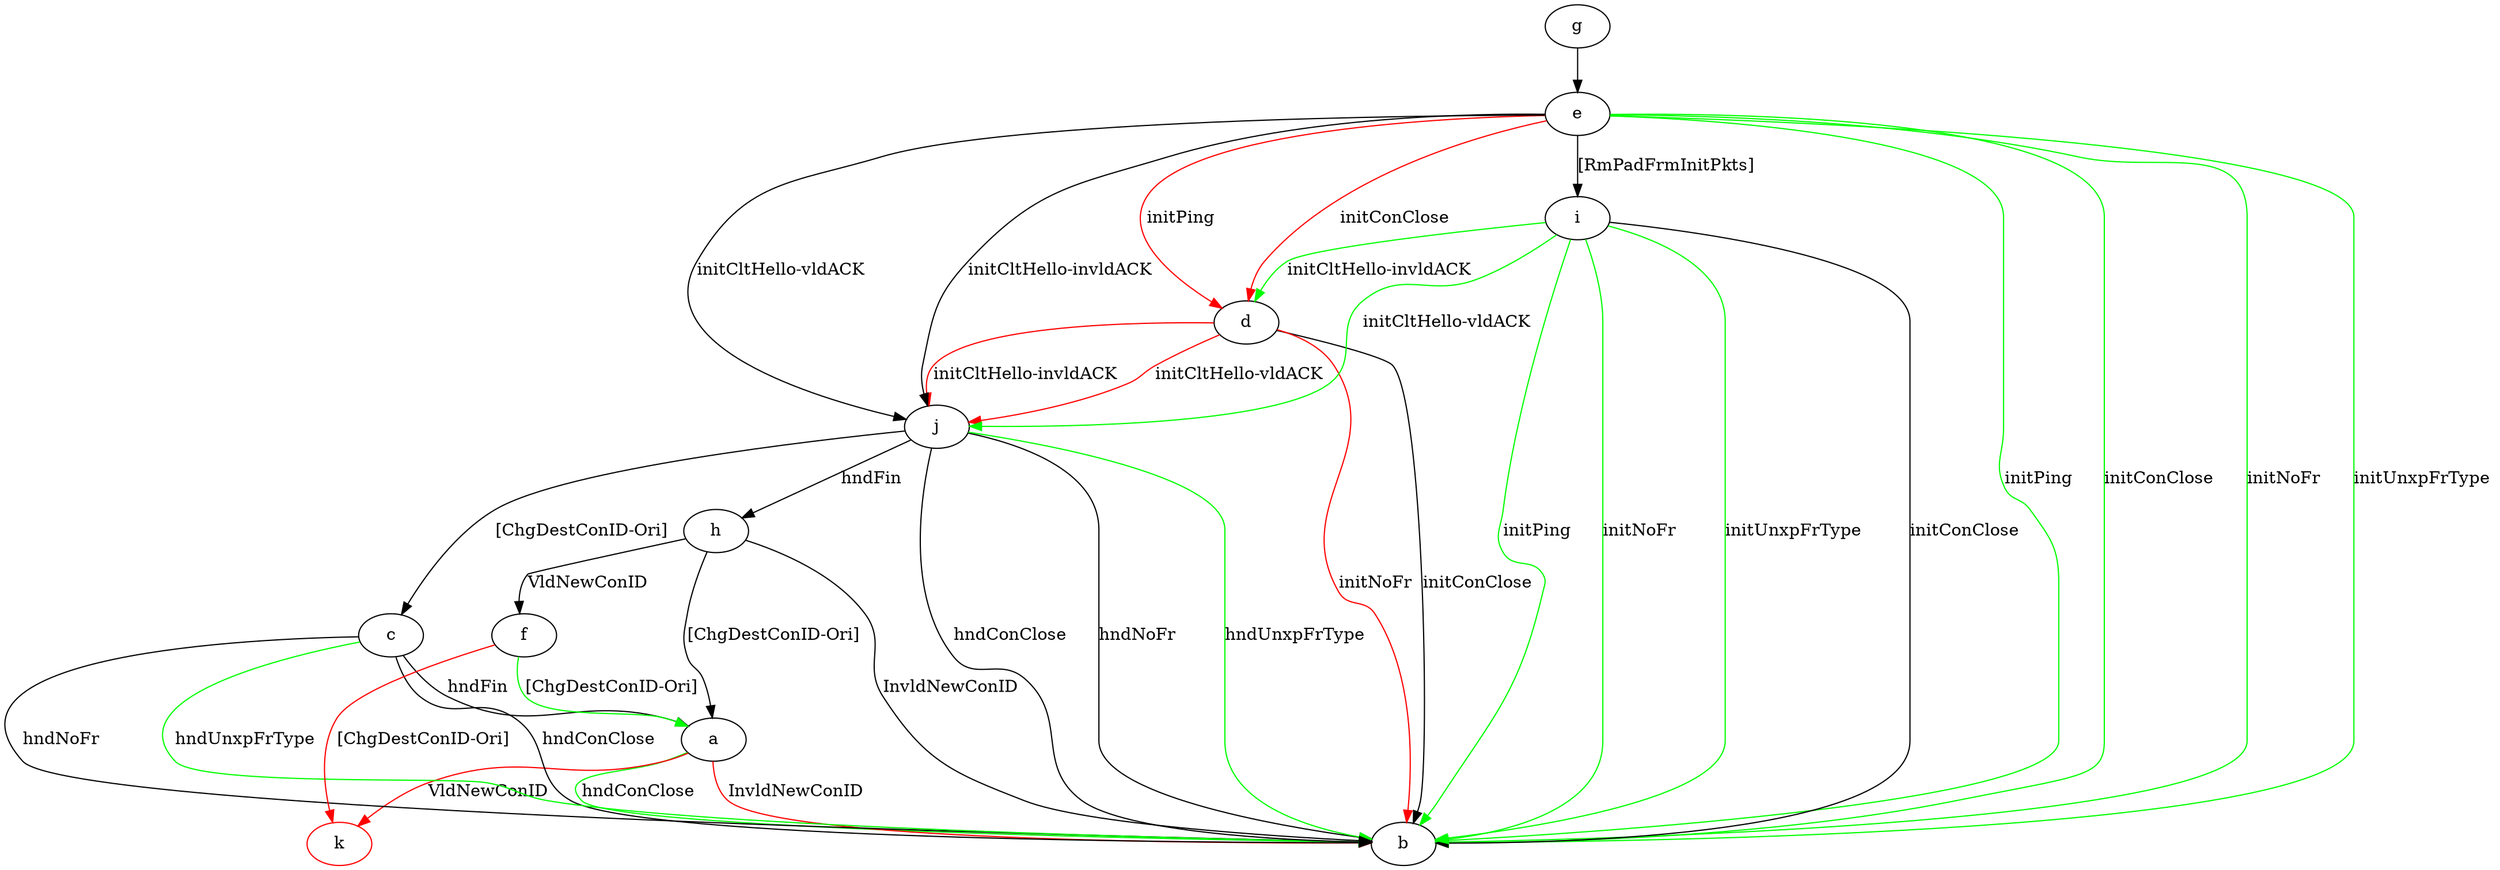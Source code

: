 digraph "" {
	a -> b	[key=0,
		color=green,
		label="hndConClose "];
	a -> b	[key=1,
		color=red,
		label="InvldNewConID "];
	k	[color=red];
	a -> k	[key=0,
		color=red,
		label="VldNewConID "];
	c -> a	[key=0,
		label="hndFin "];
	c -> b	[key=0,
		label="hndConClose "];
	c -> b	[key=1,
		label="hndNoFr "];
	c -> b	[key=2,
		color=green,
		label="hndUnxpFrType "];
	d -> b	[key=0,
		label="initConClose "];
	d -> b	[key=1,
		color=red,
		label="initNoFr "];
	d -> j	[key=0,
		color=red,
		label="initCltHello-vldACK "];
	d -> j	[key=1,
		color=red,
		label="initCltHello-invldACK "];
	e -> b	[key=0,
		color=green,
		label="initPing "];
	e -> b	[key=1,
		color=green,
		label="initConClose "];
	e -> b	[key=2,
		color=green,
		label="initNoFr "];
	e -> b	[key=3,
		color=green,
		label="initUnxpFrType "];
	e -> d	[key=0,
		color=red,
		label="initPing "];
	e -> d	[key=1,
		color=red,
		label="initConClose "];
	e -> i	[key=0,
		label="[RmPadFrmInitPkts] "];
	e -> j	[key=0,
		label="initCltHello-vldACK "];
	e -> j	[key=1,
		label="initCltHello-invldACK "];
	f -> a	[key=0,
		color=green,
		label="[ChgDestConID-Ori] "];
	f -> k	[key=0,
		color=red,
		label="[ChgDestConID-Ori] "];
	g -> e	[key=0];
	h -> a	[key=0,
		label="[ChgDestConID-Ori] "];
	h -> b	[key=0,
		label="InvldNewConID "];
	h -> f	[key=0,
		label="VldNewConID "];
	i -> b	[key=0,
		label="initConClose "];
	i -> b	[key=1,
		color=green,
		label="initPing "];
	i -> b	[key=2,
		color=green,
		label="initNoFr "];
	i -> b	[key=3,
		color=green,
		label="initUnxpFrType "];
	i -> d	[key=0,
		color=green,
		label="initCltHello-invldACK "];
	i -> j	[key=0,
		color=green,
		label="initCltHello-vldACK "];
	j -> b	[key=0,
		label="hndConClose "];
	j -> b	[key=1,
		label="hndNoFr "];
	j -> b	[key=2,
		color=green,
		label="hndUnxpFrType "];
	j -> c	[key=0,
		label="[ChgDestConID-Ori] "];
	j -> h	[key=0,
		label="hndFin "];
}
